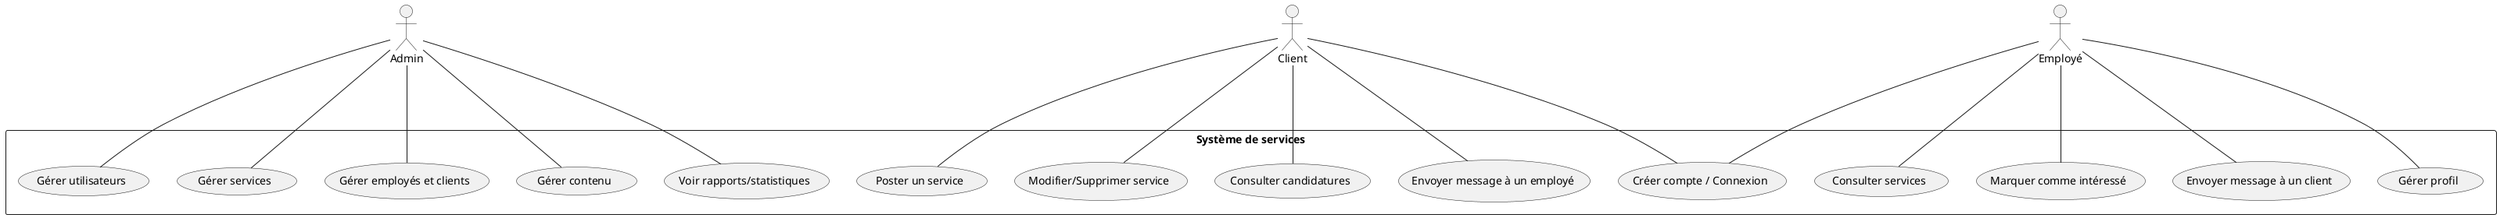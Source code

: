 @startuml
top to bottom direction

actor Admin
actor Client
actor Employe as "Employé"

rectangle "Système de services" {

  (Gérer utilisateurs) as GU
  (Gérer services) as GS
  (Gérer employés et clients) as GEC
  (Gérer contenu) as GC
  (Voir rapports/statistiques) as RS

  (Créer compte / Connexion) as CC
  (Poster un service) as PS
  (Modifier/Supprimer service) as MS
  (Consulter candidatures) as CS
  (Envoyer message à un employé) as EMC

  (Consulter services) as COS
  (Marquer comme intéressé) as MI
  (Envoyer message à un client) as EMC2
  (Gérer profil) as GP

  Admin --- GU
  Admin --- GS
  Admin --- GEC
  Admin --- GC
  Admin --- RS

  Client --- CC
  Client --- PS
  Client --- MS
  Client --- CS
  Client --- EMC

  Employe --- CC
  Employe --- COS
  Employe --- MI
  Employe --- EMC2
  Employe --- GP
}

@enduml
